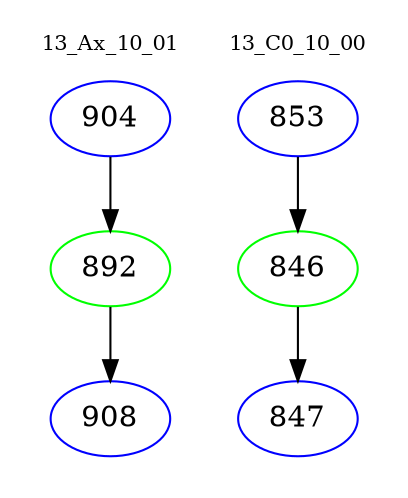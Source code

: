 digraph{
subgraph cluster_0 {
color = white
label = "13_Ax_10_01";
fontsize=10;
T0_904 [label="904", color="blue"]
T0_904 -> T0_892 [color="black"]
T0_892 [label="892", color="green"]
T0_892 -> T0_908 [color="black"]
T0_908 [label="908", color="blue"]
}
subgraph cluster_1 {
color = white
label = "13_C0_10_00";
fontsize=10;
T1_853 [label="853", color="blue"]
T1_853 -> T1_846 [color="black"]
T1_846 [label="846", color="green"]
T1_846 -> T1_847 [color="black"]
T1_847 [label="847", color="blue"]
}
}
